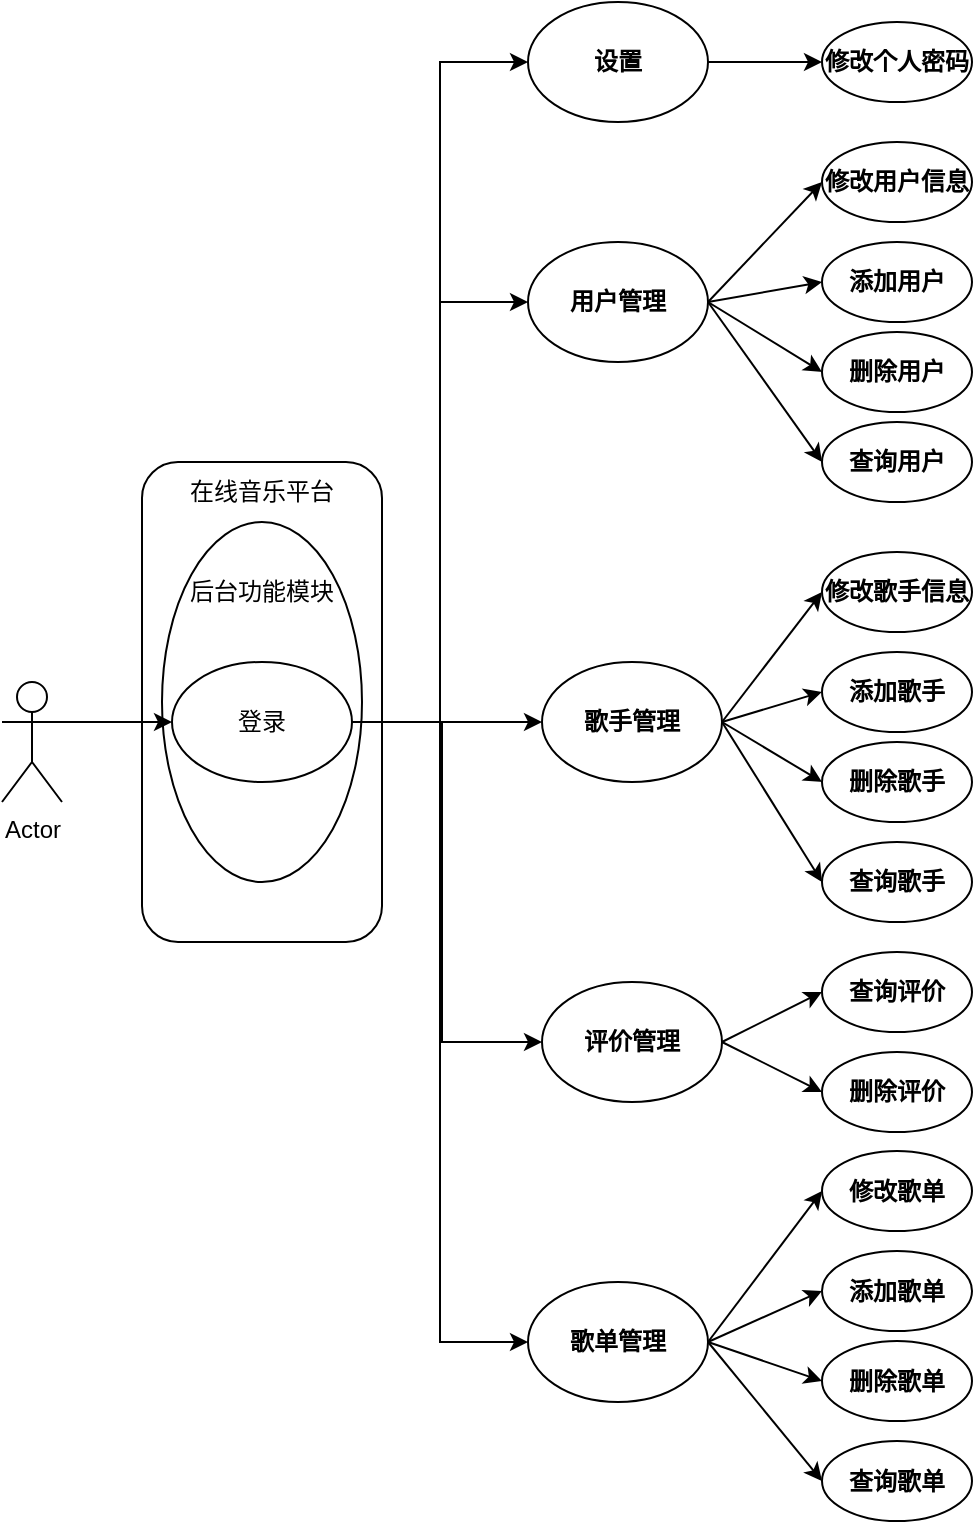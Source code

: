 <mxfile version="24.8.2">
  <diagram name="第 1 页" id="GULYVj1yL7L1Un8l2JWr">
    <mxGraphModel dx="2403" dy="1257" grid="1" gridSize="10" guides="1" tooltips="1" connect="1" arrows="1" fold="1" page="1" pageScale="1" pageWidth="827" pageHeight="1169" math="0" shadow="0">
      <root>
        <mxCell id="0" />
        <mxCell id="1" parent="0" />
        <mxCell id="LpxVg98PLUKjhs03uL1Z-1" value="Actor" style="shape=umlActor;verticalLabelPosition=bottom;verticalAlign=top;html=1;outlineConnect=0;" vertex="1" parent="1">
          <mxGeometry x="150" y="350" width="30" height="60" as="geometry" />
        </mxCell>
        <mxCell id="LpxVg98PLUKjhs03uL1Z-3" value="" style="rounded=1;whiteSpace=wrap;html=1;" vertex="1" parent="1">
          <mxGeometry x="220" y="240" width="120" height="240" as="geometry" />
        </mxCell>
        <mxCell id="LpxVg98PLUKjhs03uL1Z-4" value="" style="ellipse;whiteSpace=wrap;html=1;" vertex="1" parent="1">
          <mxGeometry x="230" y="270" width="100" height="180" as="geometry" />
        </mxCell>
        <mxCell id="LpxVg98PLUKjhs03uL1Z-5" value="在线音乐平台" style="text;html=1;align=center;verticalAlign=middle;whiteSpace=wrap;rounded=0;" vertex="1" parent="1">
          <mxGeometry x="240" y="240" width="80" height="30" as="geometry" />
        </mxCell>
        <mxCell id="LpxVg98PLUKjhs03uL1Z-39" style="edgeStyle=orthogonalEdgeStyle;rounded=0;orthogonalLoop=1;jettySize=auto;html=1;exitX=1;exitY=0.5;exitDx=0;exitDy=0;entryX=0;entryY=0.5;entryDx=0;entryDy=0;" edge="1" parent="1" source="LpxVg98PLUKjhs03uL1Z-6" target="LpxVg98PLUKjhs03uL1Z-11">
          <mxGeometry relative="1" as="geometry">
            <mxPoint x="380" y="40" as="targetPoint" />
          </mxGeometry>
        </mxCell>
        <mxCell id="LpxVg98PLUKjhs03uL1Z-40" style="edgeStyle=orthogonalEdgeStyle;rounded=0;orthogonalLoop=1;jettySize=auto;html=1;exitX=1;exitY=0.5;exitDx=0;exitDy=0;entryX=0;entryY=0.5;entryDx=0;entryDy=0;" edge="1" parent="1" source="LpxVg98PLUKjhs03uL1Z-6" target="LpxVg98PLUKjhs03uL1Z-12">
          <mxGeometry relative="1" as="geometry" />
        </mxCell>
        <mxCell id="LpxVg98PLUKjhs03uL1Z-41" style="edgeStyle=orthogonalEdgeStyle;rounded=0;orthogonalLoop=1;jettySize=auto;html=1;exitX=1;exitY=0.5;exitDx=0;exitDy=0;entryX=0;entryY=0.5;entryDx=0;entryDy=0;" edge="1" parent="1" source="LpxVg98PLUKjhs03uL1Z-6" target="LpxVg98PLUKjhs03uL1Z-13">
          <mxGeometry relative="1" as="geometry" />
        </mxCell>
        <mxCell id="LpxVg98PLUKjhs03uL1Z-42" style="edgeStyle=orthogonalEdgeStyle;rounded=0;orthogonalLoop=1;jettySize=auto;html=1;exitX=1;exitY=0.5;exitDx=0;exitDy=0;entryX=0;entryY=0.5;entryDx=0;entryDy=0;" edge="1" parent="1" source="LpxVg98PLUKjhs03uL1Z-6" target="LpxVg98PLUKjhs03uL1Z-14">
          <mxGeometry relative="1" as="geometry">
            <Array as="points">
              <mxPoint x="370" y="370" />
              <mxPoint x="370" y="530" />
            </Array>
          </mxGeometry>
        </mxCell>
        <mxCell id="LpxVg98PLUKjhs03uL1Z-43" style="edgeStyle=orthogonalEdgeStyle;rounded=0;orthogonalLoop=1;jettySize=auto;html=1;exitX=1;exitY=0.5;exitDx=0;exitDy=0;entryX=0;entryY=0.5;entryDx=0;entryDy=0;" edge="1" parent="1" source="LpxVg98PLUKjhs03uL1Z-6" target="LpxVg98PLUKjhs03uL1Z-15">
          <mxGeometry relative="1" as="geometry" />
        </mxCell>
        <mxCell id="LpxVg98PLUKjhs03uL1Z-6" value="登录" style="ellipse;whiteSpace=wrap;html=1;" vertex="1" parent="1">
          <mxGeometry x="235" y="340" width="90" height="60" as="geometry" />
        </mxCell>
        <mxCell id="LpxVg98PLUKjhs03uL1Z-7" value="后台功能模块" style="text;html=1;align=center;verticalAlign=middle;whiteSpace=wrap;rounded=0;" vertex="1" parent="1">
          <mxGeometry x="235" y="290" width="90" height="30" as="geometry" />
        </mxCell>
        <mxCell id="LpxVg98PLUKjhs03uL1Z-9" value="" style="endArrow=classic;html=1;rounded=0;entryX=0;entryY=0.5;entryDx=0;entryDy=0;" edge="1" parent="1" target="LpxVg98PLUKjhs03uL1Z-6">
          <mxGeometry width="50" height="50" relative="1" as="geometry">
            <mxPoint x="180" y="370" as="sourcePoint" />
            <mxPoint x="230" y="320" as="targetPoint" />
          </mxGeometry>
        </mxCell>
        <mxCell id="LpxVg98PLUKjhs03uL1Z-44" style="edgeStyle=orthogonalEdgeStyle;rounded=0;orthogonalLoop=1;jettySize=auto;html=1;exitX=1;exitY=0.5;exitDx=0;exitDy=0;entryX=0;entryY=0.5;entryDx=0;entryDy=0;" edge="1" parent="1" source="LpxVg98PLUKjhs03uL1Z-11" target="LpxVg98PLUKjhs03uL1Z-17">
          <mxGeometry relative="1" as="geometry">
            <mxPoint x="550" y="40" as="targetPoint" />
          </mxGeometry>
        </mxCell>
        <mxCell id="LpxVg98PLUKjhs03uL1Z-11" value="设置" style="ellipse;whiteSpace=wrap;html=1;fontStyle=1" vertex="1" parent="1">
          <mxGeometry x="413" y="10" width="90" height="60" as="geometry" />
        </mxCell>
        <mxCell id="LpxVg98PLUKjhs03uL1Z-12" value="用户管理" style="ellipse;whiteSpace=wrap;html=1;fontStyle=1" vertex="1" parent="1">
          <mxGeometry x="413" y="130" width="90" height="60" as="geometry" />
        </mxCell>
        <mxCell id="LpxVg98PLUKjhs03uL1Z-13" value="歌手管理" style="ellipse;whiteSpace=wrap;html=1;fontStyle=1" vertex="1" parent="1">
          <mxGeometry x="420" y="340" width="90" height="60" as="geometry" />
        </mxCell>
        <mxCell id="LpxVg98PLUKjhs03uL1Z-14" value="评价管理" style="ellipse;whiteSpace=wrap;html=1;fontStyle=1" vertex="1" parent="1">
          <mxGeometry x="420" y="500" width="90" height="60" as="geometry" />
        </mxCell>
        <mxCell id="LpxVg98PLUKjhs03uL1Z-15" value="歌单管理" style="ellipse;whiteSpace=wrap;html=1;fontStyle=1" vertex="1" parent="1">
          <mxGeometry x="413" y="650" width="90" height="60" as="geometry" />
        </mxCell>
        <mxCell id="LpxVg98PLUKjhs03uL1Z-17" value="修改个人密码" style="ellipse;whiteSpace=wrap;html=1;fontStyle=1" vertex="1" parent="1">
          <mxGeometry x="560" y="20" width="75" height="40" as="geometry" />
        </mxCell>
        <mxCell id="LpxVg98PLUKjhs03uL1Z-18" value="修改用户信息" style="ellipse;whiteSpace=wrap;html=1;fontStyle=1" vertex="1" parent="1">
          <mxGeometry x="560" y="80" width="75" height="40" as="geometry" />
        </mxCell>
        <mxCell id="LpxVg98PLUKjhs03uL1Z-19" value="查询用户" style="ellipse;whiteSpace=wrap;html=1;fontStyle=1" vertex="1" parent="1">
          <mxGeometry x="560" y="220" width="75" height="40" as="geometry" />
        </mxCell>
        <mxCell id="LpxVg98PLUKjhs03uL1Z-20" value="删除用户" style="ellipse;whiteSpace=wrap;html=1;fontStyle=1" vertex="1" parent="1">
          <mxGeometry x="560" y="175" width="75" height="40" as="geometry" />
        </mxCell>
        <mxCell id="LpxVg98PLUKjhs03uL1Z-21" value="添加用户" style="ellipse;whiteSpace=wrap;html=1;fontStyle=1" vertex="1" parent="1">
          <mxGeometry x="560" y="130" width="75" height="40" as="geometry" />
        </mxCell>
        <mxCell id="LpxVg98PLUKjhs03uL1Z-27" value="修改歌手信息" style="ellipse;whiteSpace=wrap;html=1;fontStyle=1" vertex="1" parent="1">
          <mxGeometry x="560" y="285" width="75" height="40" as="geometry" />
        </mxCell>
        <mxCell id="LpxVg98PLUKjhs03uL1Z-28" value="查询歌手" style="ellipse;whiteSpace=wrap;html=1;fontStyle=1" vertex="1" parent="1">
          <mxGeometry x="560" y="430" width="75" height="40" as="geometry" />
        </mxCell>
        <mxCell id="LpxVg98PLUKjhs03uL1Z-29" value="删除歌手" style="ellipse;whiteSpace=wrap;html=1;fontStyle=1" vertex="1" parent="1">
          <mxGeometry x="560" y="380" width="75" height="40" as="geometry" />
        </mxCell>
        <mxCell id="LpxVg98PLUKjhs03uL1Z-30" value="添加歌手" style="ellipse;whiteSpace=wrap;html=1;fontStyle=1" vertex="1" parent="1">
          <mxGeometry x="560" y="335" width="75" height="40" as="geometry" />
        </mxCell>
        <mxCell id="LpxVg98PLUKjhs03uL1Z-33" value="查询评价" style="ellipse;whiteSpace=wrap;html=1;fontStyle=1" vertex="1" parent="1">
          <mxGeometry x="560" y="485" width="75" height="40" as="geometry" />
        </mxCell>
        <mxCell id="LpxVg98PLUKjhs03uL1Z-34" value="删除评价" style="ellipse;whiteSpace=wrap;html=1;fontStyle=1" vertex="1" parent="1">
          <mxGeometry x="560" y="535" width="75" height="40" as="geometry" />
        </mxCell>
        <mxCell id="LpxVg98PLUKjhs03uL1Z-35" value="修改歌单" style="ellipse;whiteSpace=wrap;html=1;fontStyle=1" vertex="1" parent="1">
          <mxGeometry x="560" y="584.5" width="75" height="40" as="geometry" />
        </mxCell>
        <mxCell id="LpxVg98PLUKjhs03uL1Z-36" value="查询歌单" style="ellipse;whiteSpace=wrap;html=1;fontStyle=1" vertex="1" parent="1">
          <mxGeometry x="560" y="729.5" width="75" height="40" as="geometry" />
        </mxCell>
        <mxCell id="LpxVg98PLUKjhs03uL1Z-37" value="删除歌单" style="ellipse;whiteSpace=wrap;html=1;fontStyle=1" vertex="1" parent="1">
          <mxGeometry x="560" y="679.5" width="75" height="40" as="geometry" />
        </mxCell>
        <mxCell id="LpxVg98PLUKjhs03uL1Z-38" value="添加歌单" style="ellipse;whiteSpace=wrap;html=1;fontStyle=1" vertex="1" parent="1">
          <mxGeometry x="560" y="634.5" width="75" height="40" as="geometry" />
        </mxCell>
        <mxCell id="LpxVg98PLUKjhs03uL1Z-45" value="" style="endArrow=classic;html=1;rounded=0;exitX=1;exitY=0.5;exitDx=0;exitDy=0;entryX=0;entryY=0.5;entryDx=0;entryDy=0;" edge="1" parent="1" source="LpxVg98PLUKjhs03uL1Z-12" target="LpxVg98PLUKjhs03uL1Z-18">
          <mxGeometry width="50" height="50" relative="1" as="geometry">
            <mxPoint x="400" y="340" as="sourcePoint" />
            <mxPoint x="450" y="290" as="targetPoint" />
          </mxGeometry>
        </mxCell>
        <mxCell id="LpxVg98PLUKjhs03uL1Z-46" value="" style="endArrow=classic;html=1;rounded=0;exitX=1;exitY=0.5;exitDx=0;exitDy=0;entryX=0;entryY=0.5;entryDx=0;entryDy=0;" edge="1" parent="1" source="LpxVg98PLUKjhs03uL1Z-12" target="LpxVg98PLUKjhs03uL1Z-21">
          <mxGeometry width="50" height="50" relative="1" as="geometry">
            <mxPoint x="513" y="170" as="sourcePoint" />
            <mxPoint x="570" y="110" as="targetPoint" />
          </mxGeometry>
        </mxCell>
        <mxCell id="LpxVg98PLUKjhs03uL1Z-47" value="" style="endArrow=classic;html=1;rounded=0;exitX=1;exitY=0.5;exitDx=0;exitDy=0;entryX=0;entryY=0.5;entryDx=0;entryDy=0;" edge="1" parent="1" source="LpxVg98PLUKjhs03uL1Z-12" target="LpxVg98PLUKjhs03uL1Z-20">
          <mxGeometry width="50" height="50" relative="1" as="geometry">
            <mxPoint x="513" y="170" as="sourcePoint" />
            <mxPoint x="570" y="160" as="targetPoint" />
          </mxGeometry>
        </mxCell>
        <mxCell id="LpxVg98PLUKjhs03uL1Z-48" value="" style="endArrow=classic;html=1;rounded=0;exitX=1;exitY=0.5;exitDx=0;exitDy=0;entryX=0;entryY=0.5;entryDx=0;entryDy=0;" edge="1" parent="1" source="LpxVg98PLUKjhs03uL1Z-12" target="LpxVg98PLUKjhs03uL1Z-19">
          <mxGeometry width="50" height="50" relative="1" as="geometry">
            <mxPoint x="513" y="170" as="sourcePoint" />
            <mxPoint x="570" y="205" as="targetPoint" />
          </mxGeometry>
        </mxCell>
        <mxCell id="LpxVg98PLUKjhs03uL1Z-49" value="" style="endArrow=classic;html=1;rounded=0;exitX=1;exitY=0.5;exitDx=0;exitDy=0;entryX=0;entryY=0.5;entryDx=0;entryDy=0;" edge="1" parent="1" source="LpxVg98PLUKjhs03uL1Z-13" target="LpxVg98PLUKjhs03uL1Z-27">
          <mxGeometry width="50" height="50" relative="1" as="geometry">
            <mxPoint x="513" y="170" as="sourcePoint" />
            <mxPoint x="570" y="110" as="targetPoint" />
          </mxGeometry>
        </mxCell>
        <mxCell id="LpxVg98PLUKjhs03uL1Z-50" value="" style="endArrow=classic;html=1;rounded=0;exitX=1;exitY=0.5;exitDx=0;exitDy=0;entryX=0;entryY=0.5;entryDx=0;entryDy=0;" edge="1" parent="1" source="LpxVg98PLUKjhs03uL1Z-13" target="LpxVg98PLUKjhs03uL1Z-30">
          <mxGeometry width="50" height="50" relative="1" as="geometry">
            <mxPoint x="520" y="380" as="sourcePoint" />
            <mxPoint x="570" y="315" as="targetPoint" />
          </mxGeometry>
        </mxCell>
        <mxCell id="LpxVg98PLUKjhs03uL1Z-51" value="" style="endArrow=classic;html=1;rounded=0;exitX=1;exitY=0.5;exitDx=0;exitDy=0;entryX=0;entryY=0.5;entryDx=0;entryDy=0;" edge="1" parent="1" source="LpxVg98PLUKjhs03uL1Z-13" target="LpxVg98PLUKjhs03uL1Z-29">
          <mxGeometry width="50" height="50" relative="1" as="geometry">
            <mxPoint x="520" y="380" as="sourcePoint" />
            <mxPoint x="570" y="365" as="targetPoint" />
          </mxGeometry>
        </mxCell>
        <mxCell id="LpxVg98PLUKjhs03uL1Z-52" value="" style="endArrow=classic;html=1;rounded=0;exitX=1;exitY=0.5;exitDx=0;exitDy=0;entryX=0;entryY=0.5;entryDx=0;entryDy=0;" edge="1" parent="1" source="LpxVg98PLUKjhs03uL1Z-13" target="LpxVg98PLUKjhs03uL1Z-28">
          <mxGeometry width="50" height="50" relative="1" as="geometry">
            <mxPoint x="520" y="380" as="sourcePoint" />
            <mxPoint x="570" y="410" as="targetPoint" />
          </mxGeometry>
        </mxCell>
        <mxCell id="LpxVg98PLUKjhs03uL1Z-53" value="" style="endArrow=classic;html=1;rounded=0;exitX=1;exitY=0.5;exitDx=0;exitDy=0;entryX=0;entryY=0.5;entryDx=0;entryDy=0;" edge="1" parent="1" source="LpxVg98PLUKjhs03uL1Z-14" target="LpxVg98PLUKjhs03uL1Z-33">
          <mxGeometry width="50" height="50" relative="1" as="geometry">
            <mxPoint x="520" y="380" as="sourcePoint" />
            <mxPoint x="570" y="460" as="targetPoint" />
          </mxGeometry>
        </mxCell>
        <mxCell id="LpxVg98PLUKjhs03uL1Z-54" value="" style="endArrow=classic;html=1;rounded=0;exitX=1;exitY=0.5;exitDx=0;exitDy=0;entryX=0;entryY=0.5;entryDx=0;entryDy=0;" edge="1" parent="1" source="LpxVg98PLUKjhs03uL1Z-14" target="LpxVg98PLUKjhs03uL1Z-34">
          <mxGeometry width="50" height="50" relative="1" as="geometry">
            <mxPoint x="520" y="540" as="sourcePoint" />
            <mxPoint x="570" y="515" as="targetPoint" />
          </mxGeometry>
        </mxCell>
        <mxCell id="LpxVg98PLUKjhs03uL1Z-55" value="" style="endArrow=classic;html=1;rounded=0;exitX=1;exitY=0.5;exitDx=0;exitDy=0;entryX=0;entryY=0.5;entryDx=0;entryDy=0;" edge="1" parent="1" source="LpxVg98PLUKjhs03uL1Z-15" target="LpxVg98PLUKjhs03uL1Z-35">
          <mxGeometry width="50" height="50" relative="1" as="geometry">
            <mxPoint x="520" y="540" as="sourcePoint" />
            <mxPoint x="570" y="565" as="targetPoint" />
          </mxGeometry>
        </mxCell>
        <mxCell id="LpxVg98PLUKjhs03uL1Z-56" value="" style="endArrow=classic;html=1;rounded=0;exitX=1;exitY=0.5;exitDx=0;exitDy=0;entryX=0;entryY=0.5;entryDx=0;entryDy=0;" edge="1" parent="1" source="LpxVg98PLUKjhs03uL1Z-15" target="LpxVg98PLUKjhs03uL1Z-38">
          <mxGeometry width="50" height="50" relative="1" as="geometry">
            <mxPoint x="513" y="690" as="sourcePoint" />
            <mxPoint x="570" y="615" as="targetPoint" />
          </mxGeometry>
        </mxCell>
        <mxCell id="LpxVg98PLUKjhs03uL1Z-57" value="" style="endArrow=classic;html=1;rounded=0;exitX=1;exitY=0.5;exitDx=0;exitDy=0;entryX=0;entryY=0.5;entryDx=0;entryDy=0;" edge="1" parent="1" source="LpxVg98PLUKjhs03uL1Z-15" target="LpxVg98PLUKjhs03uL1Z-37">
          <mxGeometry width="50" height="50" relative="1" as="geometry">
            <mxPoint x="513" y="690" as="sourcePoint" />
            <mxPoint x="570" y="665" as="targetPoint" />
          </mxGeometry>
        </mxCell>
        <mxCell id="LpxVg98PLUKjhs03uL1Z-58" value="" style="endArrow=classic;html=1;rounded=0;exitX=1;exitY=0.5;exitDx=0;exitDy=0;entryX=0;entryY=0.5;entryDx=0;entryDy=0;" edge="1" parent="1" source="LpxVg98PLUKjhs03uL1Z-15" target="LpxVg98PLUKjhs03uL1Z-36">
          <mxGeometry width="50" height="50" relative="1" as="geometry">
            <mxPoint x="513" y="690" as="sourcePoint" />
            <mxPoint x="570" y="710" as="targetPoint" />
          </mxGeometry>
        </mxCell>
      </root>
    </mxGraphModel>
  </diagram>
</mxfile>
